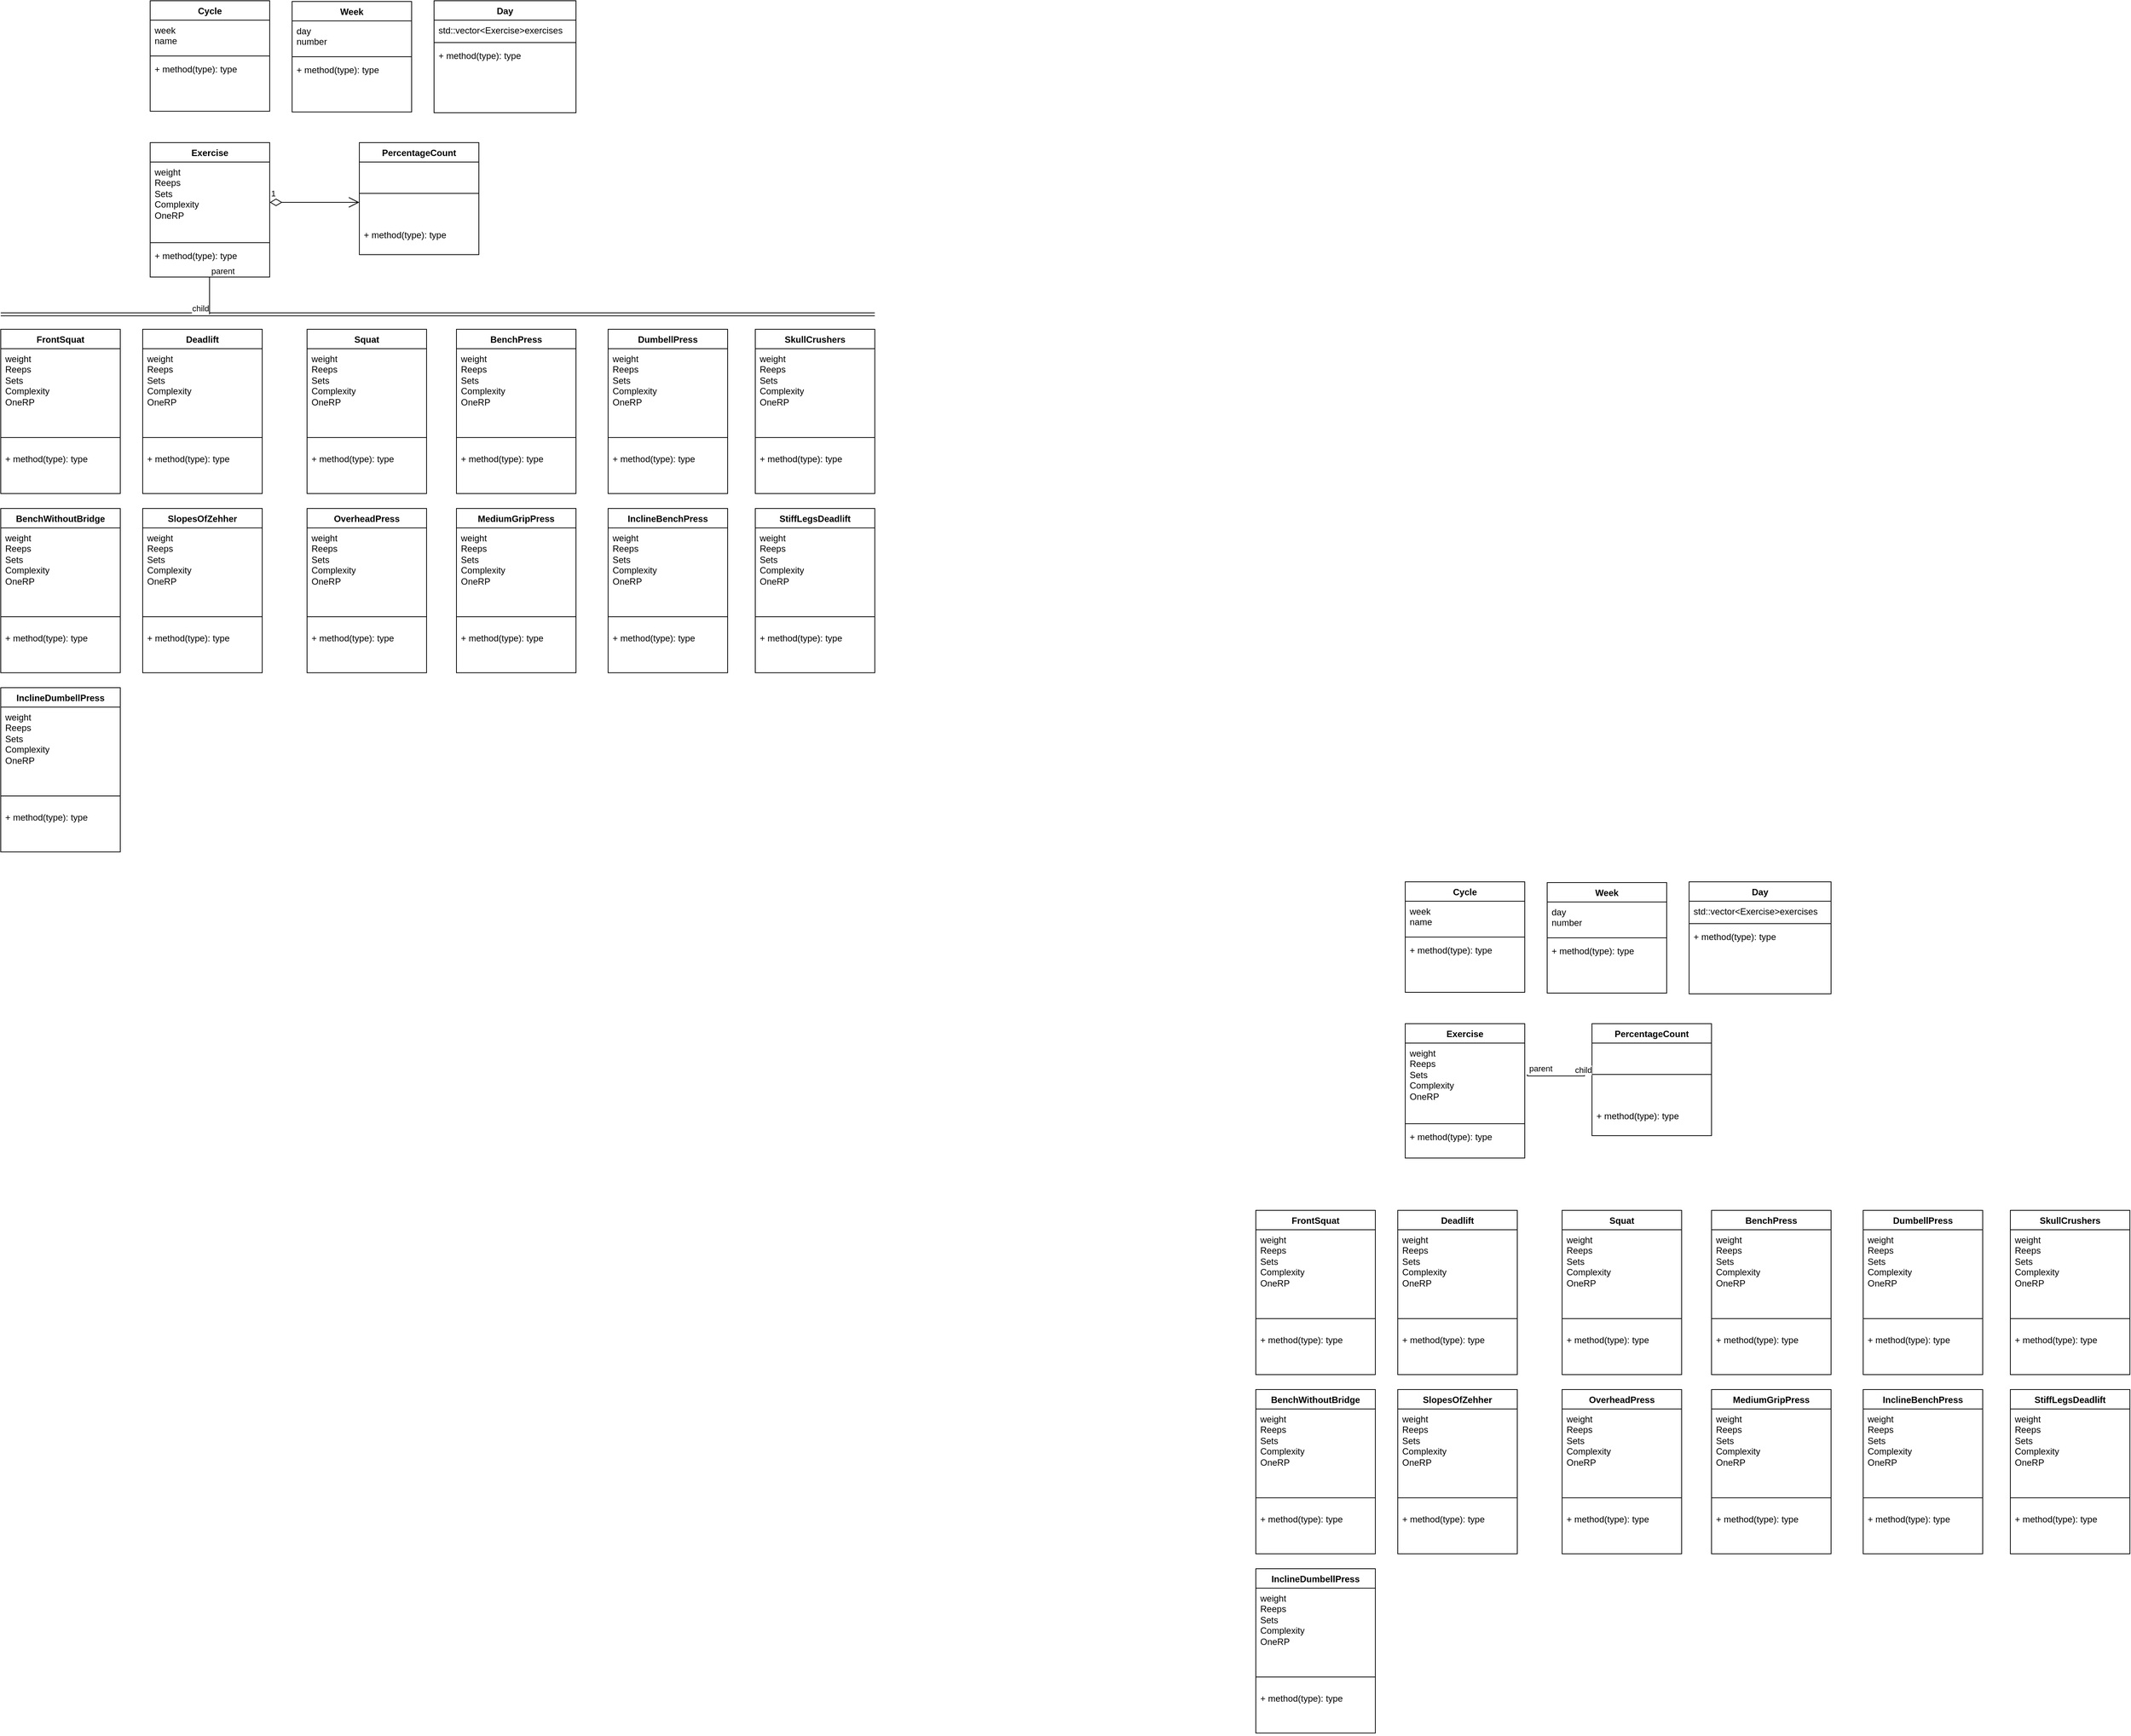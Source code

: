 <mxfile version="24.2.2" type="github">
  <diagram name="Страница — 1" id="YA5vIW9l-9I8oXWnI1cK">
    <mxGraphModel dx="3094" dy="861" grid="1" gridSize="10" guides="1" tooltips="1" connect="1" arrows="1" fold="1" page="1" pageScale="1" pageWidth="827" pageHeight="1169" math="0" shadow="0">
      <root>
        <mxCell id="0" />
        <mxCell id="1" parent="0" />
        <mxCell id="9zENfBd5FXbKs8G1KEoR-4" value="Cycle" style="swimlane;fontStyle=1;align=center;verticalAlign=top;childLayout=stackLayout;horizontal=1;startSize=26;horizontalStack=0;resizeParent=1;resizeParentMax=0;resizeLast=0;collapsible=1;marginBottom=0;whiteSpace=wrap;html=1;" parent="1" vertex="1">
          <mxGeometry x="-1440" y="170" width="160" height="148" as="geometry" />
        </mxCell>
        <mxCell id="9zENfBd5FXbKs8G1KEoR-5" value="week&lt;div&gt;name&lt;/div&gt;&lt;div&gt;&lt;br&gt;&lt;/div&gt;" style="text;strokeColor=none;fillColor=none;align=left;verticalAlign=top;spacingLeft=4;spacingRight=4;overflow=hidden;rotatable=0;points=[[0,0.5],[1,0.5]];portConstraint=eastwest;whiteSpace=wrap;html=1;" parent="9zENfBd5FXbKs8G1KEoR-4" vertex="1">
          <mxGeometry y="26" width="160" height="44" as="geometry" />
        </mxCell>
        <mxCell id="9zENfBd5FXbKs8G1KEoR-6" value="" style="line;strokeWidth=1;fillColor=none;align=left;verticalAlign=middle;spacingTop=-1;spacingLeft=3;spacingRight=3;rotatable=0;labelPosition=right;points=[];portConstraint=eastwest;strokeColor=inherit;" parent="9zENfBd5FXbKs8G1KEoR-4" vertex="1">
          <mxGeometry y="70" width="160" height="8" as="geometry" />
        </mxCell>
        <mxCell id="9zENfBd5FXbKs8G1KEoR-7" value="+ method(type): type" style="text;strokeColor=none;fillColor=none;align=left;verticalAlign=top;spacingLeft=4;spacingRight=4;overflow=hidden;rotatable=0;points=[[0,0.5],[1,0.5]];portConstraint=eastwest;whiteSpace=wrap;html=1;" parent="9zENfBd5FXbKs8G1KEoR-4" vertex="1">
          <mxGeometry y="78" width="160" height="70" as="geometry" />
        </mxCell>
        <mxCell id="9zENfBd5FXbKs8G1KEoR-8" value="Week" style="swimlane;fontStyle=1;align=center;verticalAlign=top;childLayout=stackLayout;horizontal=1;startSize=26;horizontalStack=0;resizeParent=1;resizeParentMax=0;resizeLast=0;collapsible=1;marginBottom=0;whiteSpace=wrap;html=1;" parent="1" vertex="1">
          <mxGeometry x="-1250" y="171" width="160" height="148" as="geometry" />
        </mxCell>
        <mxCell id="9zENfBd5FXbKs8G1KEoR-9" value="day&lt;div&gt;number&lt;/div&gt;" style="text;strokeColor=none;fillColor=none;align=left;verticalAlign=top;spacingLeft=4;spacingRight=4;overflow=hidden;rotatable=0;points=[[0,0.5],[1,0.5]];portConstraint=eastwest;whiteSpace=wrap;html=1;" parent="9zENfBd5FXbKs8G1KEoR-8" vertex="1">
          <mxGeometry y="26" width="160" height="44" as="geometry" />
        </mxCell>
        <mxCell id="9zENfBd5FXbKs8G1KEoR-10" value="" style="line;strokeWidth=1;fillColor=none;align=left;verticalAlign=middle;spacingTop=-1;spacingLeft=3;spacingRight=3;rotatable=0;labelPosition=right;points=[];portConstraint=eastwest;strokeColor=inherit;" parent="9zENfBd5FXbKs8G1KEoR-8" vertex="1">
          <mxGeometry y="70" width="160" height="8" as="geometry" />
        </mxCell>
        <mxCell id="9zENfBd5FXbKs8G1KEoR-11" value="+ method(type): type" style="text;strokeColor=none;fillColor=none;align=left;verticalAlign=top;spacingLeft=4;spacingRight=4;overflow=hidden;rotatable=0;points=[[0,0.5],[1,0.5]];portConstraint=eastwest;whiteSpace=wrap;html=1;" parent="9zENfBd5FXbKs8G1KEoR-8" vertex="1">
          <mxGeometry y="78" width="160" height="70" as="geometry" />
        </mxCell>
        <mxCell id="9zENfBd5FXbKs8G1KEoR-14" value="Day" style="swimlane;fontStyle=1;align=center;verticalAlign=top;childLayout=stackLayout;horizontal=1;startSize=26;horizontalStack=0;resizeParent=1;resizeParentMax=0;resizeLast=0;collapsible=1;marginBottom=0;whiteSpace=wrap;html=1;" parent="1" vertex="1">
          <mxGeometry x="-1060" y="170" width="190" height="150" as="geometry" />
        </mxCell>
        <mxCell id="9zENfBd5FXbKs8G1KEoR-15" value="std::vector&amp;lt;Exercise&amp;gt;exercises" style="text;strokeColor=none;fillColor=none;align=left;verticalAlign=top;spacingLeft=4;spacingRight=4;overflow=hidden;rotatable=0;points=[[0,0.5],[1,0.5]];portConstraint=eastwest;whiteSpace=wrap;html=1;" parent="9zENfBd5FXbKs8G1KEoR-14" vertex="1">
          <mxGeometry y="26" width="190" height="26" as="geometry" />
        </mxCell>
        <mxCell id="9zENfBd5FXbKs8G1KEoR-16" value="" style="line;strokeWidth=1;fillColor=none;align=left;verticalAlign=middle;spacingTop=-1;spacingLeft=3;spacingRight=3;rotatable=0;labelPosition=right;points=[];portConstraint=eastwest;strokeColor=inherit;" parent="9zENfBd5FXbKs8G1KEoR-14" vertex="1">
          <mxGeometry y="52" width="190" height="8" as="geometry" />
        </mxCell>
        <mxCell id="9zENfBd5FXbKs8G1KEoR-17" value="+ method(type): type" style="text;strokeColor=none;fillColor=none;align=left;verticalAlign=top;spacingLeft=4;spacingRight=4;overflow=hidden;rotatable=0;points=[[0,0.5],[1,0.5]];portConstraint=eastwest;whiteSpace=wrap;html=1;" parent="9zENfBd5FXbKs8G1KEoR-14" vertex="1">
          <mxGeometry y="60" width="190" height="90" as="geometry" />
        </mxCell>
        <mxCell id="9zENfBd5FXbKs8G1KEoR-18" value="Exercise" style="swimlane;fontStyle=1;align=center;verticalAlign=top;childLayout=stackLayout;horizontal=1;startSize=26;horizontalStack=0;resizeParent=1;resizeParentMax=0;resizeLast=0;collapsible=1;marginBottom=0;whiteSpace=wrap;html=1;" parent="1" vertex="1">
          <mxGeometry x="-1440" y="360" width="160" height="180" as="geometry" />
        </mxCell>
        <mxCell id="9zENfBd5FXbKs8G1KEoR-19" value="&lt;div&gt;weight&lt;/div&gt;&lt;div&gt;Reeps&lt;/div&gt;&lt;div&gt;Sets&lt;/div&gt;&lt;div&gt;Complexity&lt;/div&gt;&lt;div&gt;OneRP&amp;nbsp;&lt;/div&gt;&lt;div&gt;&lt;br&gt;&lt;/div&gt;" style="text;strokeColor=none;fillColor=none;align=left;verticalAlign=top;spacingLeft=4;spacingRight=4;overflow=hidden;rotatable=0;points=[[0,0.5],[1,0.5]];portConstraint=eastwest;whiteSpace=wrap;html=1;" parent="9zENfBd5FXbKs8G1KEoR-18" vertex="1">
          <mxGeometry y="26" width="160" height="104" as="geometry" />
        </mxCell>
        <mxCell id="9zENfBd5FXbKs8G1KEoR-20" value="" style="line;strokeWidth=1;fillColor=none;align=left;verticalAlign=middle;spacingTop=-1;spacingLeft=3;spacingRight=3;rotatable=0;labelPosition=right;points=[];portConstraint=eastwest;strokeColor=inherit;" parent="9zENfBd5FXbKs8G1KEoR-18" vertex="1">
          <mxGeometry y="130" width="160" height="8" as="geometry" />
        </mxCell>
        <mxCell id="9zENfBd5FXbKs8G1KEoR-21" value="+ method(type): type" style="text;strokeColor=none;fillColor=none;align=left;verticalAlign=top;spacingLeft=4;spacingRight=4;overflow=hidden;rotatable=0;points=[[0,0.5],[1,0.5]];portConstraint=eastwest;whiteSpace=wrap;html=1;" parent="9zENfBd5FXbKs8G1KEoR-18" vertex="1">
          <mxGeometry y="138" width="160" height="42" as="geometry" />
        </mxCell>
        <mxCell id="9zENfBd5FXbKs8G1KEoR-22" value="PercentageCount" style="swimlane;fontStyle=1;align=center;verticalAlign=top;childLayout=stackLayout;horizontal=1;startSize=26;horizontalStack=0;resizeParent=1;resizeParentMax=0;resizeLast=0;collapsible=1;marginBottom=0;whiteSpace=wrap;html=1;" parent="1" vertex="1">
          <mxGeometry x="-1160" y="360" width="160" height="150" as="geometry" />
        </mxCell>
        <mxCell id="9zENfBd5FXbKs8G1KEoR-24" value="" style="line;strokeWidth=1;fillColor=none;align=left;verticalAlign=middle;spacingTop=-1;spacingLeft=3;spacingRight=3;rotatable=0;labelPosition=right;points=[];portConstraint=eastwest;strokeColor=inherit;" parent="9zENfBd5FXbKs8G1KEoR-22" vertex="1">
          <mxGeometry y="26" width="160" height="84" as="geometry" />
        </mxCell>
        <mxCell id="9zENfBd5FXbKs8G1KEoR-25" value="+ method(type): type" style="text;strokeColor=none;fillColor=none;align=left;verticalAlign=top;spacingLeft=4;spacingRight=4;overflow=hidden;rotatable=0;points=[[0,0.5],[1,0.5]];portConstraint=eastwest;whiteSpace=wrap;html=1;" parent="9zENfBd5FXbKs8G1KEoR-22" vertex="1">
          <mxGeometry y="110" width="160" height="40" as="geometry" />
        </mxCell>
        <mxCell id="9zENfBd5FXbKs8G1KEoR-39" value="Deadlift" style="swimlane;fontStyle=1;align=center;verticalAlign=top;childLayout=stackLayout;horizontal=1;startSize=26;horizontalStack=0;resizeParent=1;resizeParentMax=0;resizeLast=0;collapsible=1;marginBottom=0;whiteSpace=wrap;html=1;" parent="1" vertex="1">
          <mxGeometry x="-1450" y="610" width="160" height="220" as="geometry" />
        </mxCell>
        <mxCell id="9zENfBd5FXbKs8G1KEoR-40" value="&lt;div&gt;weight&lt;/div&gt;&lt;div&gt;Reeps&lt;/div&gt;&lt;div&gt;Sets&lt;/div&gt;&lt;div&gt;Complexity&lt;/div&gt;&lt;div&gt;OneRP&amp;nbsp;&lt;/div&gt;&lt;div&gt;&lt;br&gt;&lt;/div&gt;" style="text;strokeColor=none;fillColor=none;align=left;verticalAlign=top;spacingLeft=4;spacingRight=4;overflow=hidden;rotatable=0;points=[[0,0.5],[1,0.5]];portConstraint=eastwest;whiteSpace=wrap;html=1;" parent="9zENfBd5FXbKs8G1KEoR-39" vertex="1">
          <mxGeometry y="26" width="160" height="104" as="geometry" />
        </mxCell>
        <mxCell id="9zENfBd5FXbKs8G1KEoR-41" value="" style="line;strokeWidth=1;fillColor=none;align=left;verticalAlign=middle;spacingTop=-1;spacingLeft=3;spacingRight=3;rotatable=0;labelPosition=right;points=[];portConstraint=eastwest;strokeColor=inherit;" parent="9zENfBd5FXbKs8G1KEoR-39" vertex="1">
          <mxGeometry y="130" width="160" height="30" as="geometry" />
        </mxCell>
        <mxCell id="9zENfBd5FXbKs8G1KEoR-42" value="+ method(type): type" style="text;strokeColor=none;fillColor=none;align=left;verticalAlign=top;spacingLeft=4;spacingRight=4;overflow=hidden;rotatable=0;points=[[0,0.5],[1,0.5]];portConstraint=eastwest;whiteSpace=wrap;html=1;" parent="9zENfBd5FXbKs8G1KEoR-39" vertex="1">
          <mxGeometry y="160" width="160" height="60" as="geometry" />
        </mxCell>
        <mxCell id="9zENfBd5FXbKs8G1KEoR-43" value="Squat" style="swimlane;fontStyle=1;align=center;verticalAlign=top;childLayout=stackLayout;horizontal=1;startSize=26;horizontalStack=0;resizeParent=1;resizeParentMax=0;resizeLast=0;collapsible=1;marginBottom=0;whiteSpace=wrap;html=1;" parent="1" vertex="1">
          <mxGeometry x="-1230" y="610" width="160" height="220" as="geometry" />
        </mxCell>
        <mxCell id="9zENfBd5FXbKs8G1KEoR-44" value="&lt;div&gt;weight&lt;/div&gt;&lt;div&gt;Reeps&lt;/div&gt;&lt;div&gt;Sets&lt;/div&gt;&lt;div&gt;Complexity&lt;/div&gt;&lt;div&gt;OneRP&amp;nbsp;&lt;/div&gt;&lt;div&gt;&lt;br&gt;&lt;/div&gt;" style="text;strokeColor=none;fillColor=none;align=left;verticalAlign=top;spacingLeft=4;spacingRight=4;overflow=hidden;rotatable=0;points=[[0,0.5],[1,0.5]];portConstraint=eastwest;whiteSpace=wrap;html=1;" parent="9zENfBd5FXbKs8G1KEoR-43" vertex="1">
          <mxGeometry y="26" width="160" height="104" as="geometry" />
        </mxCell>
        <mxCell id="9zENfBd5FXbKs8G1KEoR-45" value="" style="line;strokeWidth=1;fillColor=none;align=left;verticalAlign=middle;spacingTop=-1;spacingLeft=3;spacingRight=3;rotatable=0;labelPosition=right;points=[];portConstraint=eastwest;strokeColor=inherit;" parent="9zENfBd5FXbKs8G1KEoR-43" vertex="1">
          <mxGeometry y="130" width="160" height="30" as="geometry" />
        </mxCell>
        <mxCell id="9zENfBd5FXbKs8G1KEoR-46" value="+ method(type): type" style="text;strokeColor=none;fillColor=none;align=left;verticalAlign=top;spacingLeft=4;spacingRight=4;overflow=hidden;rotatable=0;points=[[0,0.5],[1,0.5]];portConstraint=eastwest;whiteSpace=wrap;html=1;" parent="9zENfBd5FXbKs8G1KEoR-43" vertex="1">
          <mxGeometry y="160" width="160" height="60" as="geometry" />
        </mxCell>
        <mxCell id="9zENfBd5FXbKs8G1KEoR-48" value="BenchPress" style="swimlane;fontStyle=1;align=center;verticalAlign=top;childLayout=stackLayout;horizontal=1;startSize=26;horizontalStack=0;resizeParent=1;resizeParentMax=0;resizeLast=0;collapsible=1;marginBottom=0;whiteSpace=wrap;html=1;" parent="1" vertex="1">
          <mxGeometry x="-1030" y="610" width="160" height="220" as="geometry" />
        </mxCell>
        <mxCell id="9zENfBd5FXbKs8G1KEoR-49" value="&lt;div&gt;weight&lt;/div&gt;&lt;div&gt;Reeps&lt;/div&gt;&lt;div&gt;Sets&lt;/div&gt;&lt;div&gt;Complexity&lt;/div&gt;&lt;div&gt;OneRP&amp;nbsp;&lt;/div&gt;&lt;div&gt;&lt;br&gt;&lt;/div&gt;" style="text;strokeColor=none;fillColor=none;align=left;verticalAlign=top;spacingLeft=4;spacingRight=4;overflow=hidden;rotatable=0;points=[[0,0.5],[1,0.5]];portConstraint=eastwest;whiteSpace=wrap;html=1;" parent="9zENfBd5FXbKs8G1KEoR-48" vertex="1">
          <mxGeometry y="26" width="160" height="104" as="geometry" />
        </mxCell>
        <mxCell id="9zENfBd5FXbKs8G1KEoR-50" value="" style="line;strokeWidth=1;fillColor=none;align=left;verticalAlign=middle;spacingTop=-1;spacingLeft=3;spacingRight=3;rotatable=0;labelPosition=right;points=[];portConstraint=eastwest;strokeColor=inherit;" parent="9zENfBd5FXbKs8G1KEoR-48" vertex="1">
          <mxGeometry y="130" width="160" height="30" as="geometry" />
        </mxCell>
        <mxCell id="9zENfBd5FXbKs8G1KEoR-51" value="+ method(type): type" style="text;strokeColor=none;fillColor=none;align=left;verticalAlign=top;spacingLeft=4;spacingRight=4;overflow=hidden;rotatable=0;points=[[0,0.5],[1,0.5]];portConstraint=eastwest;whiteSpace=wrap;html=1;" parent="9zENfBd5FXbKs8G1KEoR-48" vertex="1">
          <mxGeometry y="160" width="160" height="60" as="geometry" />
        </mxCell>
        <mxCell id="9zENfBd5FXbKs8G1KEoR-53" value="FrontSquat" style="swimlane;fontStyle=1;align=center;verticalAlign=top;childLayout=stackLayout;horizontal=1;startSize=26;horizontalStack=0;resizeParent=1;resizeParentMax=0;resizeLast=0;collapsible=1;marginBottom=0;whiteSpace=wrap;html=1;" parent="1" vertex="1">
          <mxGeometry x="-1640" y="610" width="160" height="220" as="geometry" />
        </mxCell>
        <mxCell id="9zENfBd5FXbKs8G1KEoR-54" value="&lt;div&gt;weight&lt;/div&gt;&lt;div&gt;Reeps&lt;/div&gt;&lt;div&gt;Sets&lt;/div&gt;&lt;div&gt;Complexity&lt;/div&gt;&lt;div&gt;OneRP&amp;nbsp;&lt;/div&gt;&lt;div&gt;&lt;br&gt;&lt;/div&gt;" style="text;strokeColor=none;fillColor=none;align=left;verticalAlign=top;spacingLeft=4;spacingRight=4;overflow=hidden;rotatable=0;points=[[0,0.5],[1,0.5]];portConstraint=eastwest;whiteSpace=wrap;html=1;" parent="9zENfBd5FXbKs8G1KEoR-53" vertex="1">
          <mxGeometry y="26" width="160" height="104" as="geometry" />
        </mxCell>
        <mxCell id="9zENfBd5FXbKs8G1KEoR-55" value="" style="line;strokeWidth=1;fillColor=none;align=left;verticalAlign=middle;spacingTop=-1;spacingLeft=3;spacingRight=3;rotatable=0;labelPosition=right;points=[];portConstraint=eastwest;strokeColor=inherit;" parent="9zENfBd5FXbKs8G1KEoR-53" vertex="1">
          <mxGeometry y="130" width="160" height="30" as="geometry" />
        </mxCell>
        <mxCell id="9zENfBd5FXbKs8G1KEoR-56" value="+ method(type): type" style="text;strokeColor=none;fillColor=none;align=left;verticalAlign=top;spacingLeft=4;spacingRight=4;overflow=hidden;rotatable=0;points=[[0,0.5],[1,0.5]];portConstraint=eastwest;whiteSpace=wrap;html=1;" parent="9zENfBd5FXbKs8G1KEoR-53" vertex="1">
          <mxGeometry y="160" width="160" height="60" as="geometry" />
        </mxCell>
        <mxCell id="9zENfBd5FXbKs8G1KEoR-57" value="DumbellPress" style="swimlane;fontStyle=1;align=center;verticalAlign=top;childLayout=stackLayout;horizontal=1;startSize=26;horizontalStack=0;resizeParent=1;resizeParentMax=0;resizeLast=0;collapsible=1;marginBottom=0;whiteSpace=wrap;html=1;" parent="1" vertex="1">
          <mxGeometry x="-827" y="610" width="160" height="220" as="geometry" />
        </mxCell>
        <mxCell id="9zENfBd5FXbKs8G1KEoR-58" value="&lt;div&gt;weight&lt;/div&gt;&lt;div&gt;Reeps&lt;/div&gt;&lt;div&gt;Sets&lt;/div&gt;&lt;div&gt;Complexity&lt;/div&gt;&lt;div&gt;OneRP&amp;nbsp;&lt;/div&gt;&lt;div&gt;&lt;br&gt;&lt;/div&gt;" style="text;strokeColor=none;fillColor=none;align=left;verticalAlign=top;spacingLeft=4;spacingRight=4;overflow=hidden;rotatable=0;points=[[0,0.5],[1,0.5]];portConstraint=eastwest;whiteSpace=wrap;html=1;" parent="9zENfBd5FXbKs8G1KEoR-57" vertex="1">
          <mxGeometry y="26" width="160" height="104" as="geometry" />
        </mxCell>
        <mxCell id="9zENfBd5FXbKs8G1KEoR-59" value="" style="line;strokeWidth=1;fillColor=none;align=left;verticalAlign=middle;spacingTop=-1;spacingLeft=3;spacingRight=3;rotatable=0;labelPosition=right;points=[];portConstraint=eastwest;strokeColor=inherit;" parent="9zENfBd5FXbKs8G1KEoR-57" vertex="1">
          <mxGeometry y="130" width="160" height="30" as="geometry" />
        </mxCell>
        <mxCell id="9zENfBd5FXbKs8G1KEoR-60" value="+ method(type): type" style="text;strokeColor=none;fillColor=none;align=left;verticalAlign=top;spacingLeft=4;spacingRight=4;overflow=hidden;rotatable=0;points=[[0,0.5],[1,0.5]];portConstraint=eastwest;whiteSpace=wrap;html=1;" parent="9zENfBd5FXbKs8G1KEoR-57" vertex="1">
          <mxGeometry y="160" width="160" height="60" as="geometry" />
        </mxCell>
        <mxCell id="9zENfBd5FXbKs8G1KEoR-61" value="SkullCrushers" style="swimlane;fontStyle=1;align=center;verticalAlign=top;childLayout=stackLayout;horizontal=1;startSize=26;horizontalStack=0;resizeParent=1;resizeParentMax=0;resizeLast=0;collapsible=1;marginBottom=0;whiteSpace=wrap;html=1;" parent="1" vertex="1">
          <mxGeometry x="-630" y="610" width="160" height="220" as="geometry" />
        </mxCell>
        <mxCell id="9zENfBd5FXbKs8G1KEoR-62" value="&lt;div&gt;weight&lt;/div&gt;&lt;div&gt;Reeps&lt;/div&gt;&lt;div&gt;Sets&lt;/div&gt;&lt;div&gt;Complexity&lt;/div&gt;&lt;div&gt;OneRP&amp;nbsp;&lt;/div&gt;&lt;div&gt;&lt;br&gt;&lt;/div&gt;" style="text;strokeColor=none;fillColor=none;align=left;verticalAlign=top;spacingLeft=4;spacingRight=4;overflow=hidden;rotatable=0;points=[[0,0.5],[1,0.5]];portConstraint=eastwest;whiteSpace=wrap;html=1;" parent="9zENfBd5FXbKs8G1KEoR-61" vertex="1">
          <mxGeometry y="26" width="160" height="104" as="geometry" />
        </mxCell>
        <mxCell id="9zENfBd5FXbKs8G1KEoR-63" value="" style="line;strokeWidth=1;fillColor=none;align=left;verticalAlign=middle;spacingTop=-1;spacingLeft=3;spacingRight=3;rotatable=0;labelPosition=right;points=[];portConstraint=eastwest;strokeColor=inherit;" parent="9zENfBd5FXbKs8G1KEoR-61" vertex="1">
          <mxGeometry y="130" width="160" height="30" as="geometry" />
        </mxCell>
        <mxCell id="9zENfBd5FXbKs8G1KEoR-64" value="+ method(type): type" style="text;strokeColor=none;fillColor=none;align=left;verticalAlign=top;spacingLeft=4;spacingRight=4;overflow=hidden;rotatable=0;points=[[0,0.5],[1,0.5]];portConstraint=eastwest;whiteSpace=wrap;html=1;" parent="9zENfBd5FXbKs8G1KEoR-61" vertex="1">
          <mxGeometry y="160" width="160" height="60" as="geometry" />
        </mxCell>
        <mxCell id="9zENfBd5FXbKs8G1KEoR-65" value="BenchWithoutBridge" style="swimlane;fontStyle=1;align=center;verticalAlign=top;childLayout=stackLayout;horizontal=1;startSize=26;horizontalStack=0;resizeParent=1;resizeParentMax=0;resizeLast=0;collapsible=1;marginBottom=0;whiteSpace=wrap;html=1;" parent="1" vertex="1">
          <mxGeometry x="-1640" y="850" width="160" height="220" as="geometry" />
        </mxCell>
        <mxCell id="9zENfBd5FXbKs8G1KEoR-66" value="&lt;div&gt;weight&lt;/div&gt;&lt;div&gt;Reeps&lt;/div&gt;&lt;div&gt;Sets&lt;/div&gt;&lt;div&gt;Complexity&lt;/div&gt;&lt;div&gt;OneRP&amp;nbsp;&lt;/div&gt;&lt;div&gt;&lt;br&gt;&lt;/div&gt;" style="text;strokeColor=none;fillColor=none;align=left;verticalAlign=top;spacingLeft=4;spacingRight=4;overflow=hidden;rotatable=0;points=[[0,0.5],[1,0.5]];portConstraint=eastwest;whiteSpace=wrap;html=1;" parent="9zENfBd5FXbKs8G1KEoR-65" vertex="1">
          <mxGeometry y="26" width="160" height="104" as="geometry" />
        </mxCell>
        <mxCell id="9zENfBd5FXbKs8G1KEoR-67" value="" style="line;strokeWidth=1;fillColor=none;align=left;verticalAlign=middle;spacingTop=-1;spacingLeft=3;spacingRight=3;rotatable=0;labelPosition=right;points=[];portConstraint=eastwest;strokeColor=inherit;" parent="9zENfBd5FXbKs8G1KEoR-65" vertex="1">
          <mxGeometry y="130" width="160" height="30" as="geometry" />
        </mxCell>
        <mxCell id="9zENfBd5FXbKs8G1KEoR-68" value="+ method(type): type" style="text;strokeColor=none;fillColor=none;align=left;verticalAlign=top;spacingLeft=4;spacingRight=4;overflow=hidden;rotatable=0;points=[[0,0.5],[1,0.5]];portConstraint=eastwest;whiteSpace=wrap;html=1;" parent="9zENfBd5FXbKs8G1KEoR-65" vertex="1">
          <mxGeometry y="160" width="160" height="60" as="geometry" />
        </mxCell>
        <mxCell id="9zENfBd5FXbKs8G1KEoR-69" value="SlopesOfZehher" style="swimlane;fontStyle=1;align=center;verticalAlign=top;childLayout=stackLayout;horizontal=1;startSize=26;horizontalStack=0;resizeParent=1;resizeParentMax=0;resizeLast=0;collapsible=1;marginBottom=0;whiteSpace=wrap;html=1;" parent="1" vertex="1">
          <mxGeometry x="-1450" y="850" width="160" height="220" as="geometry" />
        </mxCell>
        <mxCell id="9zENfBd5FXbKs8G1KEoR-70" value="&lt;div&gt;weight&lt;/div&gt;&lt;div&gt;Reeps&lt;/div&gt;&lt;div&gt;Sets&lt;/div&gt;&lt;div&gt;Complexity&lt;/div&gt;&lt;div&gt;OneRP&amp;nbsp;&lt;/div&gt;&lt;div&gt;&lt;br&gt;&lt;/div&gt;" style="text;strokeColor=none;fillColor=none;align=left;verticalAlign=top;spacingLeft=4;spacingRight=4;overflow=hidden;rotatable=0;points=[[0,0.5],[1,0.5]];portConstraint=eastwest;whiteSpace=wrap;html=1;" parent="9zENfBd5FXbKs8G1KEoR-69" vertex="1">
          <mxGeometry y="26" width="160" height="104" as="geometry" />
        </mxCell>
        <mxCell id="9zENfBd5FXbKs8G1KEoR-71" value="" style="line;strokeWidth=1;fillColor=none;align=left;verticalAlign=middle;spacingTop=-1;spacingLeft=3;spacingRight=3;rotatable=0;labelPosition=right;points=[];portConstraint=eastwest;strokeColor=inherit;" parent="9zENfBd5FXbKs8G1KEoR-69" vertex="1">
          <mxGeometry y="130" width="160" height="30" as="geometry" />
        </mxCell>
        <mxCell id="9zENfBd5FXbKs8G1KEoR-72" value="+ method(type): type" style="text;strokeColor=none;fillColor=none;align=left;verticalAlign=top;spacingLeft=4;spacingRight=4;overflow=hidden;rotatable=0;points=[[0,0.5],[1,0.5]];portConstraint=eastwest;whiteSpace=wrap;html=1;" parent="9zENfBd5FXbKs8G1KEoR-69" vertex="1">
          <mxGeometry y="160" width="160" height="60" as="geometry" />
        </mxCell>
        <mxCell id="BHGopGzuXaX2ucWg6kML-1" value="OverheadPress" style="swimlane;fontStyle=1;align=center;verticalAlign=top;childLayout=stackLayout;horizontal=1;startSize=26;horizontalStack=0;resizeParent=1;resizeParentMax=0;resizeLast=0;collapsible=1;marginBottom=0;whiteSpace=wrap;html=1;" vertex="1" parent="1">
          <mxGeometry x="-1230" y="850" width="160" height="220" as="geometry" />
        </mxCell>
        <mxCell id="BHGopGzuXaX2ucWg6kML-2" value="&lt;div&gt;weight&lt;/div&gt;&lt;div&gt;Reeps&lt;/div&gt;&lt;div&gt;Sets&lt;/div&gt;&lt;div&gt;Complexity&lt;/div&gt;&lt;div&gt;OneRP&amp;nbsp;&lt;/div&gt;&lt;div&gt;&lt;br&gt;&lt;/div&gt;" style="text;strokeColor=none;fillColor=none;align=left;verticalAlign=top;spacingLeft=4;spacingRight=4;overflow=hidden;rotatable=0;points=[[0,0.5],[1,0.5]];portConstraint=eastwest;whiteSpace=wrap;html=1;" vertex="1" parent="BHGopGzuXaX2ucWg6kML-1">
          <mxGeometry y="26" width="160" height="104" as="geometry" />
        </mxCell>
        <mxCell id="BHGopGzuXaX2ucWg6kML-3" value="" style="line;strokeWidth=1;fillColor=none;align=left;verticalAlign=middle;spacingTop=-1;spacingLeft=3;spacingRight=3;rotatable=0;labelPosition=right;points=[];portConstraint=eastwest;strokeColor=inherit;" vertex="1" parent="BHGopGzuXaX2ucWg6kML-1">
          <mxGeometry y="130" width="160" height="30" as="geometry" />
        </mxCell>
        <mxCell id="BHGopGzuXaX2ucWg6kML-4" value="+ method(type): type" style="text;strokeColor=none;fillColor=none;align=left;verticalAlign=top;spacingLeft=4;spacingRight=4;overflow=hidden;rotatable=0;points=[[0,0.5],[1,0.5]];portConstraint=eastwest;whiteSpace=wrap;html=1;" vertex="1" parent="BHGopGzuXaX2ucWg6kML-1">
          <mxGeometry y="160" width="160" height="60" as="geometry" />
        </mxCell>
        <mxCell id="BHGopGzuXaX2ucWg6kML-5" value="MediumGripPress" style="swimlane;fontStyle=1;align=center;verticalAlign=top;childLayout=stackLayout;horizontal=1;startSize=26;horizontalStack=0;resizeParent=1;resizeParentMax=0;resizeLast=0;collapsible=1;marginBottom=0;whiteSpace=wrap;html=1;" vertex="1" parent="1">
          <mxGeometry x="-1030" y="850" width="160" height="220" as="geometry" />
        </mxCell>
        <mxCell id="BHGopGzuXaX2ucWg6kML-6" value="&lt;div&gt;weight&lt;/div&gt;&lt;div&gt;Reeps&lt;/div&gt;&lt;div&gt;Sets&lt;/div&gt;&lt;div&gt;Complexity&lt;/div&gt;&lt;div&gt;OneRP&amp;nbsp;&lt;/div&gt;&lt;div&gt;&lt;br&gt;&lt;/div&gt;" style="text;strokeColor=none;fillColor=none;align=left;verticalAlign=top;spacingLeft=4;spacingRight=4;overflow=hidden;rotatable=0;points=[[0,0.5],[1,0.5]];portConstraint=eastwest;whiteSpace=wrap;html=1;" vertex="1" parent="BHGopGzuXaX2ucWg6kML-5">
          <mxGeometry y="26" width="160" height="104" as="geometry" />
        </mxCell>
        <mxCell id="BHGopGzuXaX2ucWg6kML-7" value="" style="line;strokeWidth=1;fillColor=none;align=left;verticalAlign=middle;spacingTop=-1;spacingLeft=3;spacingRight=3;rotatable=0;labelPosition=right;points=[];portConstraint=eastwest;strokeColor=inherit;" vertex="1" parent="BHGopGzuXaX2ucWg6kML-5">
          <mxGeometry y="130" width="160" height="30" as="geometry" />
        </mxCell>
        <mxCell id="BHGopGzuXaX2ucWg6kML-8" value="+ method(type): type" style="text;strokeColor=none;fillColor=none;align=left;verticalAlign=top;spacingLeft=4;spacingRight=4;overflow=hidden;rotatable=0;points=[[0,0.5],[1,0.5]];portConstraint=eastwest;whiteSpace=wrap;html=1;" vertex="1" parent="BHGopGzuXaX2ucWg6kML-5">
          <mxGeometry y="160" width="160" height="60" as="geometry" />
        </mxCell>
        <mxCell id="BHGopGzuXaX2ucWg6kML-10" value="InclineBenchPress" style="swimlane;fontStyle=1;align=center;verticalAlign=top;childLayout=stackLayout;horizontal=1;startSize=26;horizontalStack=0;resizeParent=1;resizeParentMax=0;resizeLast=0;collapsible=1;marginBottom=0;whiteSpace=wrap;html=1;" vertex="1" parent="1">
          <mxGeometry x="-827" y="850" width="160" height="220" as="geometry" />
        </mxCell>
        <mxCell id="BHGopGzuXaX2ucWg6kML-11" value="&lt;div&gt;weight&lt;/div&gt;&lt;div&gt;Reeps&lt;/div&gt;&lt;div&gt;Sets&lt;/div&gt;&lt;div&gt;Complexity&lt;/div&gt;&lt;div&gt;OneRP&amp;nbsp;&lt;/div&gt;&lt;div&gt;&lt;br&gt;&lt;/div&gt;" style="text;strokeColor=none;fillColor=none;align=left;verticalAlign=top;spacingLeft=4;spacingRight=4;overflow=hidden;rotatable=0;points=[[0,0.5],[1,0.5]];portConstraint=eastwest;whiteSpace=wrap;html=1;" vertex="1" parent="BHGopGzuXaX2ucWg6kML-10">
          <mxGeometry y="26" width="160" height="104" as="geometry" />
        </mxCell>
        <mxCell id="BHGopGzuXaX2ucWg6kML-12" value="" style="line;strokeWidth=1;fillColor=none;align=left;verticalAlign=middle;spacingTop=-1;spacingLeft=3;spacingRight=3;rotatable=0;labelPosition=right;points=[];portConstraint=eastwest;strokeColor=inherit;" vertex="1" parent="BHGopGzuXaX2ucWg6kML-10">
          <mxGeometry y="130" width="160" height="30" as="geometry" />
        </mxCell>
        <mxCell id="BHGopGzuXaX2ucWg6kML-13" value="+ method(type): type" style="text;strokeColor=none;fillColor=none;align=left;verticalAlign=top;spacingLeft=4;spacingRight=4;overflow=hidden;rotatable=0;points=[[0,0.5],[1,0.5]];portConstraint=eastwest;whiteSpace=wrap;html=1;" vertex="1" parent="BHGopGzuXaX2ucWg6kML-10">
          <mxGeometry y="160" width="160" height="60" as="geometry" />
        </mxCell>
        <mxCell id="BHGopGzuXaX2ucWg6kML-14" value="StiffLegsDeadlift" style="swimlane;fontStyle=1;align=center;verticalAlign=top;childLayout=stackLayout;horizontal=1;startSize=26;horizontalStack=0;resizeParent=1;resizeParentMax=0;resizeLast=0;collapsible=1;marginBottom=0;whiteSpace=wrap;html=1;" vertex="1" parent="1">
          <mxGeometry x="-630" y="850" width="160" height="220" as="geometry" />
        </mxCell>
        <mxCell id="BHGopGzuXaX2ucWg6kML-15" value="&lt;div&gt;weight&lt;/div&gt;&lt;div&gt;Reeps&lt;/div&gt;&lt;div&gt;Sets&lt;/div&gt;&lt;div&gt;Complexity&lt;/div&gt;&lt;div&gt;OneRP&amp;nbsp;&lt;/div&gt;&lt;div&gt;&lt;br&gt;&lt;/div&gt;" style="text;strokeColor=none;fillColor=none;align=left;verticalAlign=top;spacingLeft=4;spacingRight=4;overflow=hidden;rotatable=0;points=[[0,0.5],[1,0.5]];portConstraint=eastwest;whiteSpace=wrap;html=1;" vertex="1" parent="BHGopGzuXaX2ucWg6kML-14">
          <mxGeometry y="26" width="160" height="104" as="geometry" />
        </mxCell>
        <mxCell id="BHGopGzuXaX2ucWg6kML-16" value="" style="line;strokeWidth=1;fillColor=none;align=left;verticalAlign=middle;spacingTop=-1;spacingLeft=3;spacingRight=3;rotatable=0;labelPosition=right;points=[];portConstraint=eastwest;strokeColor=inherit;" vertex="1" parent="BHGopGzuXaX2ucWg6kML-14">
          <mxGeometry y="130" width="160" height="30" as="geometry" />
        </mxCell>
        <mxCell id="BHGopGzuXaX2ucWg6kML-17" value="+ method(type): type" style="text;strokeColor=none;fillColor=none;align=left;verticalAlign=top;spacingLeft=4;spacingRight=4;overflow=hidden;rotatable=0;points=[[0,0.5],[1,0.5]];portConstraint=eastwest;whiteSpace=wrap;html=1;" vertex="1" parent="BHGopGzuXaX2ucWg6kML-14">
          <mxGeometry y="160" width="160" height="60" as="geometry" />
        </mxCell>
        <mxCell id="BHGopGzuXaX2ucWg6kML-18" value="InclineDumbellPress" style="swimlane;fontStyle=1;align=center;verticalAlign=top;childLayout=stackLayout;horizontal=1;startSize=26;horizontalStack=0;resizeParent=1;resizeParentMax=0;resizeLast=0;collapsible=1;marginBottom=0;whiteSpace=wrap;html=1;" vertex="1" parent="1">
          <mxGeometry x="-1640" y="1090" width="160" height="220" as="geometry" />
        </mxCell>
        <mxCell id="BHGopGzuXaX2ucWg6kML-19" value="&lt;div&gt;weight&lt;/div&gt;&lt;div&gt;Reeps&lt;/div&gt;&lt;div&gt;Sets&lt;/div&gt;&lt;div&gt;Complexity&lt;/div&gt;&lt;div&gt;OneRP&amp;nbsp;&lt;/div&gt;&lt;div&gt;&lt;br&gt;&lt;/div&gt;" style="text;strokeColor=none;fillColor=none;align=left;verticalAlign=top;spacingLeft=4;spacingRight=4;overflow=hidden;rotatable=0;points=[[0,0.5],[1,0.5]];portConstraint=eastwest;whiteSpace=wrap;html=1;" vertex="1" parent="BHGopGzuXaX2ucWg6kML-18">
          <mxGeometry y="26" width="160" height="104" as="geometry" />
        </mxCell>
        <mxCell id="BHGopGzuXaX2ucWg6kML-20" value="" style="line;strokeWidth=1;fillColor=none;align=left;verticalAlign=middle;spacingTop=-1;spacingLeft=3;spacingRight=3;rotatable=0;labelPosition=right;points=[];portConstraint=eastwest;strokeColor=inherit;" vertex="1" parent="BHGopGzuXaX2ucWg6kML-18">
          <mxGeometry y="130" width="160" height="30" as="geometry" />
        </mxCell>
        <mxCell id="BHGopGzuXaX2ucWg6kML-21" value="+ method(type): type" style="text;strokeColor=none;fillColor=none;align=left;verticalAlign=top;spacingLeft=4;spacingRight=4;overflow=hidden;rotatable=0;points=[[0,0.5],[1,0.5]];portConstraint=eastwest;whiteSpace=wrap;html=1;" vertex="1" parent="BHGopGzuXaX2ucWg6kML-18">
          <mxGeometry y="160" width="160" height="60" as="geometry" />
        </mxCell>
        <mxCell id="BHGopGzuXaX2ucWg6kML-22" value="Cycle" style="swimlane;fontStyle=1;align=center;verticalAlign=top;childLayout=stackLayout;horizontal=1;startSize=26;horizontalStack=0;resizeParent=1;resizeParentMax=0;resizeLast=0;collapsible=1;marginBottom=0;whiteSpace=wrap;html=1;" vertex="1" parent="1">
          <mxGeometry x="240" y="1350" width="160" height="148" as="geometry" />
        </mxCell>
        <mxCell id="BHGopGzuXaX2ucWg6kML-23" value="week&lt;div&gt;name&lt;/div&gt;&lt;div&gt;&lt;br&gt;&lt;/div&gt;" style="text;strokeColor=none;fillColor=none;align=left;verticalAlign=top;spacingLeft=4;spacingRight=4;overflow=hidden;rotatable=0;points=[[0,0.5],[1,0.5]];portConstraint=eastwest;whiteSpace=wrap;html=1;" vertex="1" parent="BHGopGzuXaX2ucWg6kML-22">
          <mxGeometry y="26" width="160" height="44" as="geometry" />
        </mxCell>
        <mxCell id="BHGopGzuXaX2ucWg6kML-24" value="" style="line;strokeWidth=1;fillColor=none;align=left;verticalAlign=middle;spacingTop=-1;spacingLeft=3;spacingRight=3;rotatable=0;labelPosition=right;points=[];portConstraint=eastwest;strokeColor=inherit;" vertex="1" parent="BHGopGzuXaX2ucWg6kML-22">
          <mxGeometry y="70" width="160" height="8" as="geometry" />
        </mxCell>
        <mxCell id="BHGopGzuXaX2ucWg6kML-25" value="+ method(type): type" style="text;strokeColor=none;fillColor=none;align=left;verticalAlign=top;spacingLeft=4;spacingRight=4;overflow=hidden;rotatable=0;points=[[0,0.5],[1,0.5]];portConstraint=eastwest;whiteSpace=wrap;html=1;" vertex="1" parent="BHGopGzuXaX2ucWg6kML-22">
          <mxGeometry y="78" width="160" height="70" as="geometry" />
        </mxCell>
        <mxCell id="BHGopGzuXaX2ucWg6kML-26" value="Week" style="swimlane;fontStyle=1;align=center;verticalAlign=top;childLayout=stackLayout;horizontal=1;startSize=26;horizontalStack=0;resizeParent=1;resizeParentMax=0;resizeLast=0;collapsible=1;marginBottom=0;whiteSpace=wrap;html=1;" vertex="1" parent="1">
          <mxGeometry x="430" y="1351" width="160" height="148" as="geometry" />
        </mxCell>
        <mxCell id="BHGopGzuXaX2ucWg6kML-27" value="day&lt;div&gt;number&lt;/div&gt;" style="text;strokeColor=none;fillColor=none;align=left;verticalAlign=top;spacingLeft=4;spacingRight=4;overflow=hidden;rotatable=0;points=[[0,0.5],[1,0.5]];portConstraint=eastwest;whiteSpace=wrap;html=1;" vertex="1" parent="BHGopGzuXaX2ucWg6kML-26">
          <mxGeometry y="26" width="160" height="44" as="geometry" />
        </mxCell>
        <mxCell id="BHGopGzuXaX2ucWg6kML-28" value="" style="line;strokeWidth=1;fillColor=none;align=left;verticalAlign=middle;spacingTop=-1;spacingLeft=3;spacingRight=3;rotatable=0;labelPosition=right;points=[];portConstraint=eastwest;strokeColor=inherit;" vertex="1" parent="BHGopGzuXaX2ucWg6kML-26">
          <mxGeometry y="70" width="160" height="8" as="geometry" />
        </mxCell>
        <mxCell id="BHGopGzuXaX2ucWg6kML-29" value="+ method(type): type" style="text;strokeColor=none;fillColor=none;align=left;verticalAlign=top;spacingLeft=4;spacingRight=4;overflow=hidden;rotatable=0;points=[[0,0.5],[1,0.5]];portConstraint=eastwest;whiteSpace=wrap;html=1;" vertex="1" parent="BHGopGzuXaX2ucWg6kML-26">
          <mxGeometry y="78" width="160" height="70" as="geometry" />
        </mxCell>
        <mxCell id="BHGopGzuXaX2ucWg6kML-30" value="Day" style="swimlane;fontStyle=1;align=center;verticalAlign=top;childLayout=stackLayout;horizontal=1;startSize=26;horizontalStack=0;resizeParent=1;resizeParentMax=0;resizeLast=0;collapsible=1;marginBottom=0;whiteSpace=wrap;html=1;" vertex="1" parent="1">
          <mxGeometry x="620" y="1350" width="190" height="150" as="geometry" />
        </mxCell>
        <mxCell id="BHGopGzuXaX2ucWg6kML-31" value="std::vector&amp;lt;Exercise&amp;gt;exercises" style="text;strokeColor=none;fillColor=none;align=left;verticalAlign=top;spacingLeft=4;spacingRight=4;overflow=hidden;rotatable=0;points=[[0,0.5],[1,0.5]];portConstraint=eastwest;whiteSpace=wrap;html=1;" vertex="1" parent="BHGopGzuXaX2ucWg6kML-30">
          <mxGeometry y="26" width="190" height="26" as="geometry" />
        </mxCell>
        <mxCell id="BHGopGzuXaX2ucWg6kML-32" value="" style="line;strokeWidth=1;fillColor=none;align=left;verticalAlign=middle;spacingTop=-1;spacingLeft=3;spacingRight=3;rotatable=0;labelPosition=right;points=[];portConstraint=eastwest;strokeColor=inherit;" vertex="1" parent="BHGopGzuXaX2ucWg6kML-30">
          <mxGeometry y="52" width="190" height="8" as="geometry" />
        </mxCell>
        <mxCell id="BHGopGzuXaX2ucWg6kML-33" value="+ method(type): type" style="text;strokeColor=none;fillColor=none;align=left;verticalAlign=top;spacingLeft=4;spacingRight=4;overflow=hidden;rotatable=0;points=[[0,0.5],[1,0.5]];portConstraint=eastwest;whiteSpace=wrap;html=1;" vertex="1" parent="BHGopGzuXaX2ucWg6kML-30">
          <mxGeometry y="60" width="190" height="90" as="geometry" />
        </mxCell>
        <mxCell id="BHGopGzuXaX2ucWg6kML-34" value="Exercise" style="swimlane;fontStyle=1;align=center;verticalAlign=top;childLayout=stackLayout;horizontal=1;startSize=26;horizontalStack=0;resizeParent=1;resizeParentMax=0;resizeLast=0;collapsible=1;marginBottom=0;whiteSpace=wrap;html=1;" vertex="1" parent="1">
          <mxGeometry x="240" y="1540" width="160" height="180" as="geometry" />
        </mxCell>
        <mxCell id="BHGopGzuXaX2ucWg6kML-35" value="&lt;div&gt;weight&lt;/div&gt;&lt;div&gt;Reeps&lt;/div&gt;&lt;div&gt;Sets&lt;/div&gt;&lt;div&gt;Complexity&lt;/div&gt;&lt;div&gt;OneRP&amp;nbsp;&lt;/div&gt;&lt;div&gt;&lt;br&gt;&lt;/div&gt;" style="text;strokeColor=none;fillColor=none;align=left;verticalAlign=top;spacingLeft=4;spacingRight=4;overflow=hidden;rotatable=0;points=[[0,0.5],[1,0.5]];portConstraint=eastwest;whiteSpace=wrap;html=1;" vertex="1" parent="BHGopGzuXaX2ucWg6kML-34">
          <mxGeometry y="26" width="160" height="104" as="geometry" />
        </mxCell>
        <mxCell id="BHGopGzuXaX2ucWg6kML-36" value="" style="line;strokeWidth=1;fillColor=none;align=left;verticalAlign=middle;spacingTop=-1;spacingLeft=3;spacingRight=3;rotatable=0;labelPosition=right;points=[];portConstraint=eastwest;strokeColor=inherit;" vertex="1" parent="BHGopGzuXaX2ucWg6kML-34">
          <mxGeometry y="130" width="160" height="8" as="geometry" />
        </mxCell>
        <mxCell id="BHGopGzuXaX2ucWg6kML-37" value="+ method(type): type" style="text;strokeColor=none;fillColor=none;align=left;verticalAlign=top;spacingLeft=4;spacingRight=4;overflow=hidden;rotatable=0;points=[[0,0.5],[1,0.5]];portConstraint=eastwest;whiteSpace=wrap;html=1;" vertex="1" parent="BHGopGzuXaX2ucWg6kML-34">
          <mxGeometry y="138" width="160" height="42" as="geometry" />
        </mxCell>
        <mxCell id="BHGopGzuXaX2ucWg6kML-38" value="PercentageCount" style="swimlane;fontStyle=1;align=center;verticalAlign=top;childLayout=stackLayout;horizontal=1;startSize=26;horizontalStack=0;resizeParent=1;resizeParentMax=0;resizeLast=0;collapsible=1;marginBottom=0;whiteSpace=wrap;html=1;" vertex="1" parent="1">
          <mxGeometry x="490" y="1540" width="160" height="150" as="geometry" />
        </mxCell>
        <mxCell id="BHGopGzuXaX2ucWg6kML-39" value="" style="line;strokeWidth=1;fillColor=none;align=left;verticalAlign=middle;spacingTop=-1;spacingLeft=3;spacingRight=3;rotatable=0;labelPosition=right;points=[];portConstraint=eastwest;strokeColor=inherit;" vertex="1" parent="BHGopGzuXaX2ucWg6kML-38">
          <mxGeometry y="26" width="160" height="84" as="geometry" />
        </mxCell>
        <mxCell id="BHGopGzuXaX2ucWg6kML-40" value="+ method(type): type" style="text;strokeColor=none;fillColor=none;align=left;verticalAlign=top;spacingLeft=4;spacingRight=4;overflow=hidden;rotatable=0;points=[[0,0.5],[1,0.5]];portConstraint=eastwest;whiteSpace=wrap;html=1;" vertex="1" parent="BHGopGzuXaX2ucWg6kML-38">
          <mxGeometry y="110" width="160" height="40" as="geometry" />
        </mxCell>
        <mxCell id="BHGopGzuXaX2ucWg6kML-41" value="" style="endArrow=none;html=1;edgeStyle=orthogonalEdgeStyle;rounded=0;exitX=1;exitY=0.5;exitDx=0;exitDy=0;" edge="1" parent="1">
          <mxGeometry relative="1" as="geometry">
            <mxPoint x="403.6" y="1608" as="sourcePoint" />
            <mxPoint x="480" y="1610" as="targetPoint" />
            <Array as="points">
              <mxPoint x="404" y="1610" />
              <mxPoint x="480" y="1610" />
              <mxPoint x="480" y="1608" />
            </Array>
          </mxGeometry>
        </mxCell>
        <mxCell id="BHGopGzuXaX2ucWg6kML-42" value="parent" style="edgeLabel;resizable=0;html=1;align=left;verticalAlign=bottom;" connectable="0" vertex="1" parent="BHGopGzuXaX2ucWg6kML-41">
          <mxGeometry x="-1" relative="1" as="geometry" />
        </mxCell>
        <mxCell id="BHGopGzuXaX2ucWg6kML-43" value="child" style="edgeLabel;resizable=0;html=1;align=right;verticalAlign=bottom;" connectable="0" vertex="1" parent="BHGopGzuXaX2ucWg6kML-41">
          <mxGeometry x="1" relative="1" as="geometry">
            <mxPoint x="10" as="offset" />
          </mxGeometry>
        </mxCell>
        <mxCell id="BHGopGzuXaX2ucWg6kML-44" value="Deadlift" style="swimlane;fontStyle=1;align=center;verticalAlign=top;childLayout=stackLayout;horizontal=1;startSize=26;horizontalStack=0;resizeParent=1;resizeParentMax=0;resizeLast=0;collapsible=1;marginBottom=0;whiteSpace=wrap;html=1;" vertex="1" parent="1">
          <mxGeometry x="230" y="1790" width="160" height="220" as="geometry" />
        </mxCell>
        <mxCell id="BHGopGzuXaX2ucWg6kML-45" value="&lt;div&gt;weight&lt;/div&gt;&lt;div&gt;Reeps&lt;/div&gt;&lt;div&gt;Sets&lt;/div&gt;&lt;div&gt;Complexity&lt;/div&gt;&lt;div&gt;OneRP&amp;nbsp;&lt;/div&gt;&lt;div&gt;&lt;br&gt;&lt;/div&gt;" style="text;strokeColor=none;fillColor=none;align=left;verticalAlign=top;spacingLeft=4;spacingRight=4;overflow=hidden;rotatable=0;points=[[0,0.5],[1,0.5]];portConstraint=eastwest;whiteSpace=wrap;html=1;" vertex="1" parent="BHGopGzuXaX2ucWg6kML-44">
          <mxGeometry y="26" width="160" height="104" as="geometry" />
        </mxCell>
        <mxCell id="BHGopGzuXaX2ucWg6kML-46" value="" style="line;strokeWidth=1;fillColor=none;align=left;verticalAlign=middle;spacingTop=-1;spacingLeft=3;spacingRight=3;rotatable=0;labelPosition=right;points=[];portConstraint=eastwest;strokeColor=inherit;" vertex="1" parent="BHGopGzuXaX2ucWg6kML-44">
          <mxGeometry y="130" width="160" height="30" as="geometry" />
        </mxCell>
        <mxCell id="BHGopGzuXaX2ucWg6kML-47" value="+ method(type): type" style="text;strokeColor=none;fillColor=none;align=left;verticalAlign=top;spacingLeft=4;spacingRight=4;overflow=hidden;rotatable=0;points=[[0,0.5],[1,0.5]];portConstraint=eastwest;whiteSpace=wrap;html=1;" vertex="1" parent="BHGopGzuXaX2ucWg6kML-44">
          <mxGeometry y="160" width="160" height="60" as="geometry" />
        </mxCell>
        <mxCell id="BHGopGzuXaX2ucWg6kML-48" value="Squat" style="swimlane;fontStyle=1;align=center;verticalAlign=top;childLayout=stackLayout;horizontal=1;startSize=26;horizontalStack=0;resizeParent=1;resizeParentMax=0;resizeLast=0;collapsible=1;marginBottom=0;whiteSpace=wrap;html=1;" vertex="1" parent="1">
          <mxGeometry x="450" y="1790" width="160" height="220" as="geometry" />
        </mxCell>
        <mxCell id="BHGopGzuXaX2ucWg6kML-49" value="&lt;div&gt;weight&lt;/div&gt;&lt;div&gt;Reeps&lt;/div&gt;&lt;div&gt;Sets&lt;/div&gt;&lt;div&gt;Complexity&lt;/div&gt;&lt;div&gt;OneRP&amp;nbsp;&lt;/div&gt;&lt;div&gt;&lt;br&gt;&lt;/div&gt;" style="text;strokeColor=none;fillColor=none;align=left;verticalAlign=top;spacingLeft=4;spacingRight=4;overflow=hidden;rotatable=0;points=[[0,0.5],[1,0.5]];portConstraint=eastwest;whiteSpace=wrap;html=1;" vertex="1" parent="BHGopGzuXaX2ucWg6kML-48">
          <mxGeometry y="26" width="160" height="104" as="geometry" />
        </mxCell>
        <mxCell id="BHGopGzuXaX2ucWg6kML-50" value="" style="line;strokeWidth=1;fillColor=none;align=left;verticalAlign=middle;spacingTop=-1;spacingLeft=3;spacingRight=3;rotatable=0;labelPosition=right;points=[];portConstraint=eastwest;strokeColor=inherit;" vertex="1" parent="BHGopGzuXaX2ucWg6kML-48">
          <mxGeometry y="130" width="160" height="30" as="geometry" />
        </mxCell>
        <mxCell id="BHGopGzuXaX2ucWg6kML-51" value="+ method(type): type" style="text;strokeColor=none;fillColor=none;align=left;verticalAlign=top;spacingLeft=4;spacingRight=4;overflow=hidden;rotatable=0;points=[[0,0.5],[1,0.5]];portConstraint=eastwest;whiteSpace=wrap;html=1;" vertex="1" parent="BHGopGzuXaX2ucWg6kML-48">
          <mxGeometry y="160" width="160" height="60" as="geometry" />
        </mxCell>
        <mxCell id="BHGopGzuXaX2ucWg6kML-52" value="BenchPress" style="swimlane;fontStyle=1;align=center;verticalAlign=top;childLayout=stackLayout;horizontal=1;startSize=26;horizontalStack=0;resizeParent=1;resizeParentMax=0;resizeLast=0;collapsible=1;marginBottom=0;whiteSpace=wrap;html=1;" vertex="1" parent="1">
          <mxGeometry x="650" y="1790" width="160" height="220" as="geometry" />
        </mxCell>
        <mxCell id="BHGopGzuXaX2ucWg6kML-53" value="&lt;div&gt;weight&lt;/div&gt;&lt;div&gt;Reeps&lt;/div&gt;&lt;div&gt;Sets&lt;/div&gt;&lt;div&gt;Complexity&lt;/div&gt;&lt;div&gt;OneRP&amp;nbsp;&lt;/div&gt;&lt;div&gt;&lt;br&gt;&lt;/div&gt;" style="text;strokeColor=none;fillColor=none;align=left;verticalAlign=top;spacingLeft=4;spacingRight=4;overflow=hidden;rotatable=0;points=[[0,0.5],[1,0.5]];portConstraint=eastwest;whiteSpace=wrap;html=1;" vertex="1" parent="BHGopGzuXaX2ucWg6kML-52">
          <mxGeometry y="26" width="160" height="104" as="geometry" />
        </mxCell>
        <mxCell id="BHGopGzuXaX2ucWg6kML-54" value="" style="line;strokeWidth=1;fillColor=none;align=left;verticalAlign=middle;spacingTop=-1;spacingLeft=3;spacingRight=3;rotatable=0;labelPosition=right;points=[];portConstraint=eastwest;strokeColor=inherit;" vertex="1" parent="BHGopGzuXaX2ucWg6kML-52">
          <mxGeometry y="130" width="160" height="30" as="geometry" />
        </mxCell>
        <mxCell id="BHGopGzuXaX2ucWg6kML-55" value="+ method(type): type" style="text;strokeColor=none;fillColor=none;align=left;verticalAlign=top;spacingLeft=4;spacingRight=4;overflow=hidden;rotatable=0;points=[[0,0.5],[1,0.5]];portConstraint=eastwest;whiteSpace=wrap;html=1;" vertex="1" parent="BHGopGzuXaX2ucWg6kML-52">
          <mxGeometry y="160" width="160" height="60" as="geometry" />
        </mxCell>
        <mxCell id="BHGopGzuXaX2ucWg6kML-56" value="FrontSquat" style="swimlane;fontStyle=1;align=center;verticalAlign=top;childLayout=stackLayout;horizontal=1;startSize=26;horizontalStack=0;resizeParent=1;resizeParentMax=0;resizeLast=0;collapsible=1;marginBottom=0;whiteSpace=wrap;html=1;" vertex="1" parent="1">
          <mxGeometry x="40" y="1790" width="160" height="220" as="geometry" />
        </mxCell>
        <mxCell id="BHGopGzuXaX2ucWg6kML-57" value="&lt;div&gt;weight&lt;/div&gt;&lt;div&gt;Reeps&lt;/div&gt;&lt;div&gt;Sets&lt;/div&gt;&lt;div&gt;Complexity&lt;/div&gt;&lt;div&gt;OneRP&amp;nbsp;&lt;/div&gt;&lt;div&gt;&lt;br&gt;&lt;/div&gt;" style="text;strokeColor=none;fillColor=none;align=left;verticalAlign=top;spacingLeft=4;spacingRight=4;overflow=hidden;rotatable=0;points=[[0,0.5],[1,0.5]];portConstraint=eastwest;whiteSpace=wrap;html=1;" vertex="1" parent="BHGopGzuXaX2ucWg6kML-56">
          <mxGeometry y="26" width="160" height="104" as="geometry" />
        </mxCell>
        <mxCell id="BHGopGzuXaX2ucWg6kML-58" value="" style="line;strokeWidth=1;fillColor=none;align=left;verticalAlign=middle;spacingTop=-1;spacingLeft=3;spacingRight=3;rotatable=0;labelPosition=right;points=[];portConstraint=eastwest;strokeColor=inherit;" vertex="1" parent="BHGopGzuXaX2ucWg6kML-56">
          <mxGeometry y="130" width="160" height="30" as="geometry" />
        </mxCell>
        <mxCell id="BHGopGzuXaX2ucWg6kML-59" value="+ method(type): type" style="text;strokeColor=none;fillColor=none;align=left;verticalAlign=top;spacingLeft=4;spacingRight=4;overflow=hidden;rotatable=0;points=[[0,0.5],[1,0.5]];portConstraint=eastwest;whiteSpace=wrap;html=1;" vertex="1" parent="BHGopGzuXaX2ucWg6kML-56">
          <mxGeometry y="160" width="160" height="60" as="geometry" />
        </mxCell>
        <mxCell id="BHGopGzuXaX2ucWg6kML-60" value="DumbellPress" style="swimlane;fontStyle=1;align=center;verticalAlign=top;childLayout=stackLayout;horizontal=1;startSize=26;horizontalStack=0;resizeParent=1;resizeParentMax=0;resizeLast=0;collapsible=1;marginBottom=0;whiteSpace=wrap;html=1;" vertex="1" parent="1">
          <mxGeometry x="853" y="1790" width="160" height="220" as="geometry" />
        </mxCell>
        <mxCell id="BHGopGzuXaX2ucWg6kML-61" value="&lt;div&gt;weight&lt;/div&gt;&lt;div&gt;Reeps&lt;/div&gt;&lt;div&gt;Sets&lt;/div&gt;&lt;div&gt;Complexity&lt;/div&gt;&lt;div&gt;OneRP&amp;nbsp;&lt;/div&gt;&lt;div&gt;&lt;br&gt;&lt;/div&gt;" style="text;strokeColor=none;fillColor=none;align=left;verticalAlign=top;spacingLeft=4;spacingRight=4;overflow=hidden;rotatable=0;points=[[0,0.5],[1,0.5]];portConstraint=eastwest;whiteSpace=wrap;html=1;" vertex="1" parent="BHGopGzuXaX2ucWg6kML-60">
          <mxGeometry y="26" width="160" height="104" as="geometry" />
        </mxCell>
        <mxCell id="BHGopGzuXaX2ucWg6kML-62" value="" style="line;strokeWidth=1;fillColor=none;align=left;verticalAlign=middle;spacingTop=-1;spacingLeft=3;spacingRight=3;rotatable=0;labelPosition=right;points=[];portConstraint=eastwest;strokeColor=inherit;" vertex="1" parent="BHGopGzuXaX2ucWg6kML-60">
          <mxGeometry y="130" width="160" height="30" as="geometry" />
        </mxCell>
        <mxCell id="BHGopGzuXaX2ucWg6kML-63" value="+ method(type): type" style="text;strokeColor=none;fillColor=none;align=left;verticalAlign=top;spacingLeft=4;spacingRight=4;overflow=hidden;rotatable=0;points=[[0,0.5],[1,0.5]];portConstraint=eastwest;whiteSpace=wrap;html=1;" vertex="1" parent="BHGopGzuXaX2ucWg6kML-60">
          <mxGeometry y="160" width="160" height="60" as="geometry" />
        </mxCell>
        <mxCell id="BHGopGzuXaX2ucWg6kML-64" value="SkullCrushers" style="swimlane;fontStyle=1;align=center;verticalAlign=top;childLayout=stackLayout;horizontal=1;startSize=26;horizontalStack=0;resizeParent=1;resizeParentMax=0;resizeLast=0;collapsible=1;marginBottom=0;whiteSpace=wrap;html=1;" vertex="1" parent="1">
          <mxGeometry x="1050" y="1790" width="160" height="220" as="geometry" />
        </mxCell>
        <mxCell id="BHGopGzuXaX2ucWg6kML-65" value="&lt;div&gt;weight&lt;/div&gt;&lt;div&gt;Reeps&lt;/div&gt;&lt;div&gt;Sets&lt;/div&gt;&lt;div&gt;Complexity&lt;/div&gt;&lt;div&gt;OneRP&amp;nbsp;&lt;/div&gt;&lt;div&gt;&lt;br&gt;&lt;/div&gt;" style="text;strokeColor=none;fillColor=none;align=left;verticalAlign=top;spacingLeft=4;spacingRight=4;overflow=hidden;rotatable=0;points=[[0,0.5],[1,0.5]];portConstraint=eastwest;whiteSpace=wrap;html=1;" vertex="1" parent="BHGopGzuXaX2ucWg6kML-64">
          <mxGeometry y="26" width="160" height="104" as="geometry" />
        </mxCell>
        <mxCell id="BHGopGzuXaX2ucWg6kML-66" value="" style="line;strokeWidth=1;fillColor=none;align=left;verticalAlign=middle;spacingTop=-1;spacingLeft=3;spacingRight=3;rotatable=0;labelPosition=right;points=[];portConstraint=eastwest;strokeColor=inherit;" vertex="1" parent="BHGopGzuXaX2ucWg6kML-64">
          <mxGeometry y="130" width="160" height="30" as="geometry" />
        </mxCell>
        <mxCell id="BHGopGzuXaX2ucWg6kML-67" value="+ method(type): type" style="text;strokeColor=none;fillColor=none;align=left;verticalAlign=top;spacingLeft=4;spacingRight=4;overflow=hidden;rotatable=0;points=[[0,0.5],[1,0.5]];portConstraint=eastwest;whiteSpace=wrap;html=1;" vertex="1" parent="BHGopGzuXaX2ucWg6kML-64">
          <mxGeometry y="160" width="160" height="60" as="geometry" />
        </mxCell>
        <mxCell id="BHGopGzuXaX2ucWg6kML-68" value="BenchWithoutBridge" style="swimlane;fontStyle=1;align=center;verticalAlign=top;childLayout=stackLayout;horizontal=1;startSize=26;horizontalStack=0;resizeParent=1;resizeParentMax=0;resizeLast=0;collapsible=1;marginBottom=0;whiteSpace=wrap;html=1;" vertex="1" parent="1">
          <mxGeometry x="40" y="2030" width="160" height="220" as="geometry" />
        </mxCell>
        <mxCell id="BHGopGzuXaX2ucWg6kML-69" value="&lt;div&gt;weight&lt;/div&gt;&lt;div&gt;Reeps&lt;/div&gt;&lt;div&gt;Sets&lt;/div&gt;&lt;div&gt;Complexity&lt;/div&gt;&lt;div&gt;OneRP&amp;nbsp;&lt;/div&gt;&lt;div&gt;&lt;br&gt;&lt;/div&gt;" style="text;strokeColor=none;fillColor=none;align=left;verticalAlign=top;spacingLeft=4;spacingRight=4;overflow=hidden;rotatable=0;points=[[0,0.5],[1,0.5]];portConstraint=eastwest;whiteSpace=wrap;html=1;" vertex="1" parent="BHGopGzuXaX2ucWg6kML-68">
          <mxGeometry y="26" width="160" height="104" as="geometry" />
        </mxCell>
        <mxCell id="BHGopGzuXaX2ucWg6kML-70" value="" style="line;strokeWidth=1;fillColor=none;align=left;verticalAlign=middle;spacingTop=-1;spacingLeft=3;spacingRight=3;rotatable=0;labelPosition=right;points=[];portConstraint=eastwest;strokeColor=inherit;" vertex="1" parent="BHGopGzuXaX2ucWg6kML-68">
          <mxGeometry y="130" width="160" height="30" as="geometry" />
        </mxCell>
        <mxCell id="BHGopGzuXaX2ucWg6kML-71" value="+ method(type): type" style="text;strokeColor=none;fillColor=none;align=left;verticalAlign=top;spacingLeft=4;spacingRight=4;overflow=hidden;rotatable=0;points=[[0,0.5],[1,0.5]];portConstraint=eastwest;whiteSpace=wrap;html=1;" vertex="1" parent="BHGopGzuXaX2ucWg6kML-68">
          <mxGeometry y="160" width="160" height="60" as="geometry" />
        </mxCell>
        <mxCell id="BHGopGzuXaX2ucWg6kML-72" value="SlopesOfZehher" style="swimlane;fontStyle=1;align=center;verticalAlign=top;childLayout=stackLayout;horizontal=1;startSize=26;horizontalStack=0;resizeParent=1;resizeParentMax=0;resizeLast=0;collapsible=1;marginBottom=0;whiteSpace=wrap;html=1;" vertex="1" parent="1">
          <mxGeometry x="230" y="2030" width="160" height="220" as="geometry" />
        </mxCell>
        <mxCell id="BHGopGzuXaX2ucWg6kML-73" value="&lt;div&gt;weight&lt;/div&gt;&lt;div&gt;Reeps&lt;/div&gt;&lt;div&gt;Sets&lt;/div&gt;&lt;div&gt;Complexity&lt;/div&gt;&lt;div&gt;OneRP&amp;nbsp;&lt;/div&gt;&lt;div&gt;&lt;br&gt;&lt;/div&gt;" style="text;strokeColor=none;fillColor=none;align=left;verticalAlign=top;spacingLeft=4;spacingRight=4;overflow=hidden;rotatable=0;points=[[0,0.5],[1,0.5]];portConstraint=eastwest;whiteSpace=wrap;html=1;" vertex="1" parent="BHGopGzuXaX2ucWg6kML-72">
          <mxGeometry y="26" width="160" height="104" as="geometry" />
        </mxCell>
        <mxCell id="BHGopGzuXaX2ucWg6kML-74" value="" style="line;strokeWidth=1;fillColor=none;align=left;verticalAlign=middle;spacingTop=-1;spacingLeft=3;spacingRight=3;rotatable=0;labelPosition=right;points=[];portConstraint=eastwest;strokeColor=inherit;" vertex="1" parent="BHGopGzuXaX2ucWg6kML-72">
          <mxGeometry y="130" width="160" height="30" as="geometry" />
        </mxCell>
        <mxCell id="BHGopGzuXaX2ucWg6kML-75" value="+ method(type): type" style="text;strokeColor=none;fillColor=none;align=left;verticalAlign=top;spacingLeft=4;spacingRight=4;overflow=hidden;rotatable=0;points=[[0,0.5],[1,0.5]];portConstraint=eastwest;whiteSpace=wrap;html=1;" vertex="1" parent="BHGopGzuXaX2ucWg6kML-72">
          <mxGeometry y="160" width="160" height="60" as="geometry" />
        </mxCell>
        <mxCell id="BHGopGzuXaX2ucWg6kML-76" value="OverheadPress" style="swimlane;fontStyle=1;align=center;verticalAlign=top;childLayout=stackLayout;horizontal=1;startSize=26;horizontalStack=0;resizeParent=1;resizeParentMax=0;resizeLast=0;collapsible=1;marginBottom=0;whiteSpace=wrap;html=1;" vertex="1" parent="1">
          <mxGeometry x="450" y="2030" width="160" height="220" as="geometry" />
        </mxCell>
        <mxCell id="BHGopGzuXaX2ucWg6kML-77" value="&lt;div&gt;weight&lt;/div&gt;&lt;div&gt;Reeps&lt;/div&gt;&lt;div&gt;Sets&lt;/div&gt;&lt;div&gt;Complexity&lt;/div&gt;&lt;div&gt;OneRP&amp;nbsp;&lt;/div&gt;&lt;div&gt;&lt;br&gt;&lt;/div&gt;" style="text;strokeColor=none;fillColor=none;align=left;verticalAlign=top;spacingLeft=4;spacingRight=4;overflow=hidden;rotatable=0;points=[[0,0.5],[1,0.5]];portConstraint=eastwest;whiteSpace=wrap;html=1;" vertex="1" parent="BHGopGzuXaX2ucWg6kML-76">
          <mxGeometry y="26" width="160" height="104" as="geometry" />
        </mxCell>
        <mxCell id="BHGopGzuXaX2ucWg6kML-78" value="" style="line;strokeWidth=1;fillColor=none;align=left;verticalAlign=middle;spacingTop=-1;spacingLeft=3;spacingRight=3;rotatable=0;labelPosition=right;points=[];portConstraint=eastwest;strokeColor=inherit;" vertex="1" parent="BHGopGzuXaX2ucWg6kML-76">
          <mxGeometry y="130" width="160" height="30" as="geometry" />
        </mxCell>
        <mxCell id="BHGopGzuXaX2ucWg6kML-79" value="+ method(type): type" style="text;strokeColor=none;fillColor=none;align=left;verticalAlign=top;spacingLeft=4;spacingRight=4;overflow=hidden;rotatable=0;points=[[0,0.5],[1,0.5]];portConstraint=eastwest;whiteSpace=wrap;html=1;" vertex="1" parent="BHGopGzuXaX2ucWg6kML-76">
          <mxGeometry y="160" width="160" height="60" as="geometry" />
        </mxCell>
        <mxCell id="BHGopGzuXaX2ucWg6kML-80" value="MediumGripPress" style="swimlane;fontStyle=1;align=center;verticalAlign=top;childLayout=stackLayout;horizontal=1;startSize=26;horizontalStack=0;resizeParent=1;resizeParentMax=0;resizeLast=0;collapsible=1;marginBottom=0;whiteSpace=wrap;html=1;" vertex="1" parent="1">
          <mxGeometry x="650" y="2030" width="160" height="220" as="geometry" />
        </mxCell>
        <mxCell id="BHGopGzuXaX2ucWg6kML-81" value="&lt;div&gt;weight&lt;/div&gt;&lt;div&gt;Reeps&lt;/div&gt;&lt;div&gt;Sets&lt;/div&gt;&lt;div&gt;Complexity&lt;/div&gt;&lt;div&gt;OneRP&amp;nbsp;&lt;/div&gt;&lt;div&gt;&lt;br&gt;&lt;/div&gt;" style="text;strokeColor=none;fillColor=none;align=left;verticalAlign=top;spacingLeft=4;spacingRight=4;overflow=hidden;rotatable=0;points=[[0,0.5],[1,0.5]];portConstraint=eastwest;whiteSpace=wrap;html=1;" vertex="1" parent="BHGopGzuXaX2ucWg6kML-80">
          <mxGeometry y="26" width="160" height="104" as="geometry" />
        </mxCell>
        <mxCell id="BHGopGzuXaX2ucWg6kML-82" value="" style="line;strokeWidth=1;fillColor=none;align=left;verticalAlign=middle;spacingTop=-1;spacingLeft=3;spacingRight=3;rotatable=0;labelPosition=right;points=[];portConstraint=eastwest;strokeColor=inherit;" vertex="1" parent="BHGopGzuXaX2ucWg6kML-80">
          <mxGeometry y="130" width="160" height="30" as="geometry" />
        </mxCell>
        <mxCell id="BHGopGzuXaX2ucWg6kML-83" value="+ method(type): type" style="text;strokeColor=none;fillColor=none;align=left;verticalAlign=top;spacingLeft=4;spacingRight=4;overflow=hidden;rotatable=0;points=[[0,0.5],[1,0.5]];portConstraint=eastwest;whiteSpace=wrap;html=1;" vertex="1" parent="BHGopGzuXaX2ucWg6kML-80">
          <mxGeometry y="160" width="160" height="60" as="geometry" />
        </mxCell>
        <mxCell id="BHGopGzuXaX2ucWg6kML-84" value="InclineBenchPress" style="swimlane;fontStyle=1;align=center;verticalAlign=top;childLayout=stackLayout;horizontal=1;startSize=26;horizontalStack=0;resizeParent=1;resizeParentMax=0;resizeLast=0;collapsible=1;marginBottom=0;whiteSpace=wrap;html=1;" vertex="1" parent="1">
          <mxGeometry x="853" y="2030" width="160" height="220" as="geometry" />
        </mxCell>
        <mxCell id="BHGopGzuXaX2ucWg6kML-85" value="&lt;div&gt;weight&lt;/div&gt;&lt;div&gt;Reeps&lt;/div&gt;&lt;div&gt;Sets&lt;/div&gt;&lt;div&gt;Complexity&lt;/div&gt;&lt;div&gt;OneRP&amp;nbsp;&lt;/div&gt;&lt;div&gt;&lt;br&gt;&lt;/div&gt;" style="text;strokeColor=none;fillColor=none;align=left;verticalAlign=top;spacingLeft=4;spacingRight=4;overflow=hidden;rotatable=0;points=[[0,0.5],[1,0.5]];portConstraint=eastwest;whiteSpace=wrap;html=1;" vertex="1" parent="BHGopGzuXaX2ucWg6kML-84">
          <mxGeometry y="26" width="160" height="104" as="geometry" />
        </mxCell>
        <mxCell id="BHGopGzuXaX2ucWg6kML-86" value="" style="line;strokeWidth=1;fillColor=none;align=left;verticalAlign=middle;spacingTop=-1;spacingLeft=3;spacingRight=3;rotatable=0;labelPosition=right;points=[];portConstraint=eastwest;strokeColor=inherit;" vertex="1" parent="BHGopGzuXaX2ucWg6kML-84">
          <mxGeometry y="130" width="160" height="30" as="geometry" />
        </mxCell>
        <mxCell id="BHGopGzuXaX2ucWg6kML-87" value="+ method(type): type" style="text;strokeColor=none;fillColor=none;align=left;verticalAlign=top;spacingLeft=4;spacingRight=4;overflow=hidden;rotatable=0;points=[[0,0.5],[1,0.5]];portConstraint=eastwest;whiteSpace=wrap;html=1;" vertex="1" parent="BHGopGzuXaX2ucWg6kML-84">
          <mxGeometry y="160" width="160" height="60" as="geometry" />
        </mxCell>
        <mxCell id="BHGopGzuXaX2ucWg6kML-88" value="StiffLegsDeadlift" style="swimlane;fontStyle=1;align=center;verticalAlign=top;childLayout=stackLayout;horizontal=1;startSize=26;horizontalStack=0;resizeParent=1;resizeParentMax=0;resizeLast=0;collapsible=1;marginBottom=0;whiteSpace=wrap;html=1;" vertex="1" parent="1">
          <mxGeometry x="1050" y="2030" width="160" height="220" as="geometry" />
        </mxCell>
        <mxCell id="BHGopGzuXaX2ucWg6kML-89" value="&lt;div&gt;weight&lt;/div&gt;&lt;div&gt;Reeps&lt;/div&gt;&lt;div&gt;Sets&lt;/div&gt;&lt;div&gt;Complexity&lt;/div&gt;&lt;div&gt;OneRP&amp;nbsp;&lt;/div&gt;&lt;div&gt;&lt;br&gt;&lt;/div&gt;" style="text;strokeColor=none;fillColor=none;align=left;verticalAlign=top;spacingLeft=4;spacingRight=4;overflow=hidden;rotatable=0;points=[[0,0.5],[1,0.5]];portConstraint=eastwest;whiteSpace=wrap;html=1;" vertex="1" parent="BHGopGzuXaX2ucWg6kML-88">
          <mxGeometry y="26" width="160" height="104" as="geometry" />
        </mxCell>
        <mxCell id="BHGopGzuXaX2ucWg6kML-90" value="" style="line;strokeWidth=1;fillColor=none;align=left;verticalAlign=middle;spacingTop=-1;spacingLeft=3;spacingRight=3;rotatable=0;labelPosition=right;points=[];portConstraint=eastwest;strokeColor=inherit;" vertex="1" parent="BHGopGzuXaX2ucWg6kML-88">
          <mxGeometry y="130" width="160" height="30" as="geometry" />
        </mxCell>
        <mxCell id="BHGopGzuXaX2ucWg6kML-91" value="+ method(type): type" style="text;strokeColor=none;fillColor=none;align=left;verticalAlign=top;spacingLeft=4;spacingRight=4;overflow=hidden;rotatable=0;points=[[0,0.5],[1,0.5]];portConstraint=eastwest;whiteSpace=wrap;html=1;" vertex="1" parent="BHGopGzuXaX2ucWg6kML-88">
          <mxGeometry y="160" width="160" height="60" as="geometry" />
        </mxCell>
        <mxCell id="BHGopGzuXaX2ucWg6kML-92" value="InclineDumbellPress" style="swimlane;fontStyle=1;align=center;verticalAlign=top;childLayout=stackLayout;horizontal=1;startSize=26;horizontalStack=0;resizeParent=1;resizeParentMax=0;resizeLast=0;collapsible=1;marginBottom=0;whiteSpace=wrap;html=1;" vertex="1" parent="1">
          <mxGeometry x="40" y="2270" width="160" height="220" as="geometry" />
        </mxCell>
        <mxCell id="BHGopGzuXaX2ucWg6kML-93" value="&lt;div&gt;weight&lt;/div&gt;&lt;div&gt;Reeps&lt;/div&gt;&lt;div&gt;Sets&lt;/div&gt;&lt;div&gt;Complexity&lt;/div&gt;&lt;div&gt;OneRP&amp;nbsp;&lt;/div&gt;&lt;div&gt;&lt;br&gt;&lt;/div&gt;" style="text;strokeColor=none;fillColor=none;align=left;verticalAlign=top;spacingLeft=4;spacingRight=4;overflow=hidden;rotatable=0;points=[[0,0.5],[1,0.5]];portConstraint=eastwest;whiteSpace=wrap;html=1;" vertex="1" parent="BHGopGzuXaX2ucWg6kML-92">
          <mxGeometry y="26" width="160" height="104" as="geometry" />
        </mxCell>
        <mxCell id="BHGopGzuXaX2ucWg6kML-94" value="" style="line;strokeWidth=1;fillColor=none;align=left;verticalAlign=middle;spacingTop=-1;spacingLeft=3;spacingRight=3;rotatable=0;labelPosition=right;points=[];portConstraint=eastwest;strokeColor=inherit;" vertex="1" parent="BHGopGzuXaX2ucWg6kML-92">
          <mxGeometry y="130" width="160" height="30" as="geometry" />
        </mxCell>
        <mxCell id="BHGopGzuXaX2ucWg6kML-95" value="+ method(type): type" style="text;strokeColor=none;fillColor=none;align=left;verticalAlign=top;spacingLeft=4;spacingRight=4;overflow=hidden;rotatable=0;points=[[0,0.5],[1,0.5]];portConstraint=eastwest;whiteSpace=wrap;html=1;" vertex="1" parent="BHGopGzuXaX2ucWg6kML-92">
          <mxGeometry y="160" width="160" height="60" as="geometry" />
        </mxCell>
        <mxCell id="BHGopGzuXaX2ucWg6kML-98" value="1" style="endArrow=open;html=1;endSize=12;startArrow=diamondThin;startSize=14;startFill=0;edgeStyle=orthogonalEdgeStyle;align=left;verticalAlign=bottom;rounded=0;" edge="1" parent="1">
          <mxGeometry x="-1" y="3" relative="1" as="geometry">
            <mxPoint x="-1280" y="440" as="sourcePoint" />
            <mxPoint x="-1160" y="440" as="targetPoint" />
            <Array as="points">
              <mxPoint x="-1220" y="440" />
              <mxPoint x="-1220" y="440" />
            </Array>
          </mxGeometry>
        </mxCell>
        <mxCell id="BHGopGzuXaX2ucWg6kML-99" value="" style="shape=link;html=1;rounded=0;" edge="1" parent="1">
          <mxGeometry width="100" relative="1" as="geometry">
            <mxPoint x="-1640" y="590" as="sourcePoint" />
            <mxPoint x="-470" y="590" as="targetPoint" />
          </mxGeometry>
        </mxCell>
        <mxCell id="BHGopGzuXaX2ucWg6kML-100" value="" style="endArrow=none;html=1;edgeStyle=orthogonalEdgeStyle;rounded=0;" edge="1" parent="1">
          <mxGeometry relative="1" as="geometry">
            <mxPoint x="-1360.5" y="540" as="sourcePoint" />
            <mxPoint x="-1360.5" y="590" as="targetPoint" />
          </mxGeometry>
        </mxCell>
        <mxCell id="BHGopGzuXaX2ucWg6kML-101" value="parent" style="edgeLabel;resizable=0;html=1;align=left;verticalAlign=bottom;" connectable="0" vertex="1" parent="BHGopGzuXaX2ucWg6kML-100">
          <mxGeometry x="-1" relative="1" as="geometry" />
        </mxCell>
        <mxCell id="BHGopGzuXaX2ucWg6kML-102" value="child" style="edgeLabel;resizable=0;html=1;align=right;verticalAlign=bottom;" connectable="0" vertex="1" parent="BHGopGzuXaX2ucWg6kML-100">
          <mxGeometry x="1" relative="1" as="geometry" />
        </mxCell>
      </root>
    </mxGraphModel>
  </diagram>
</mxfile>
